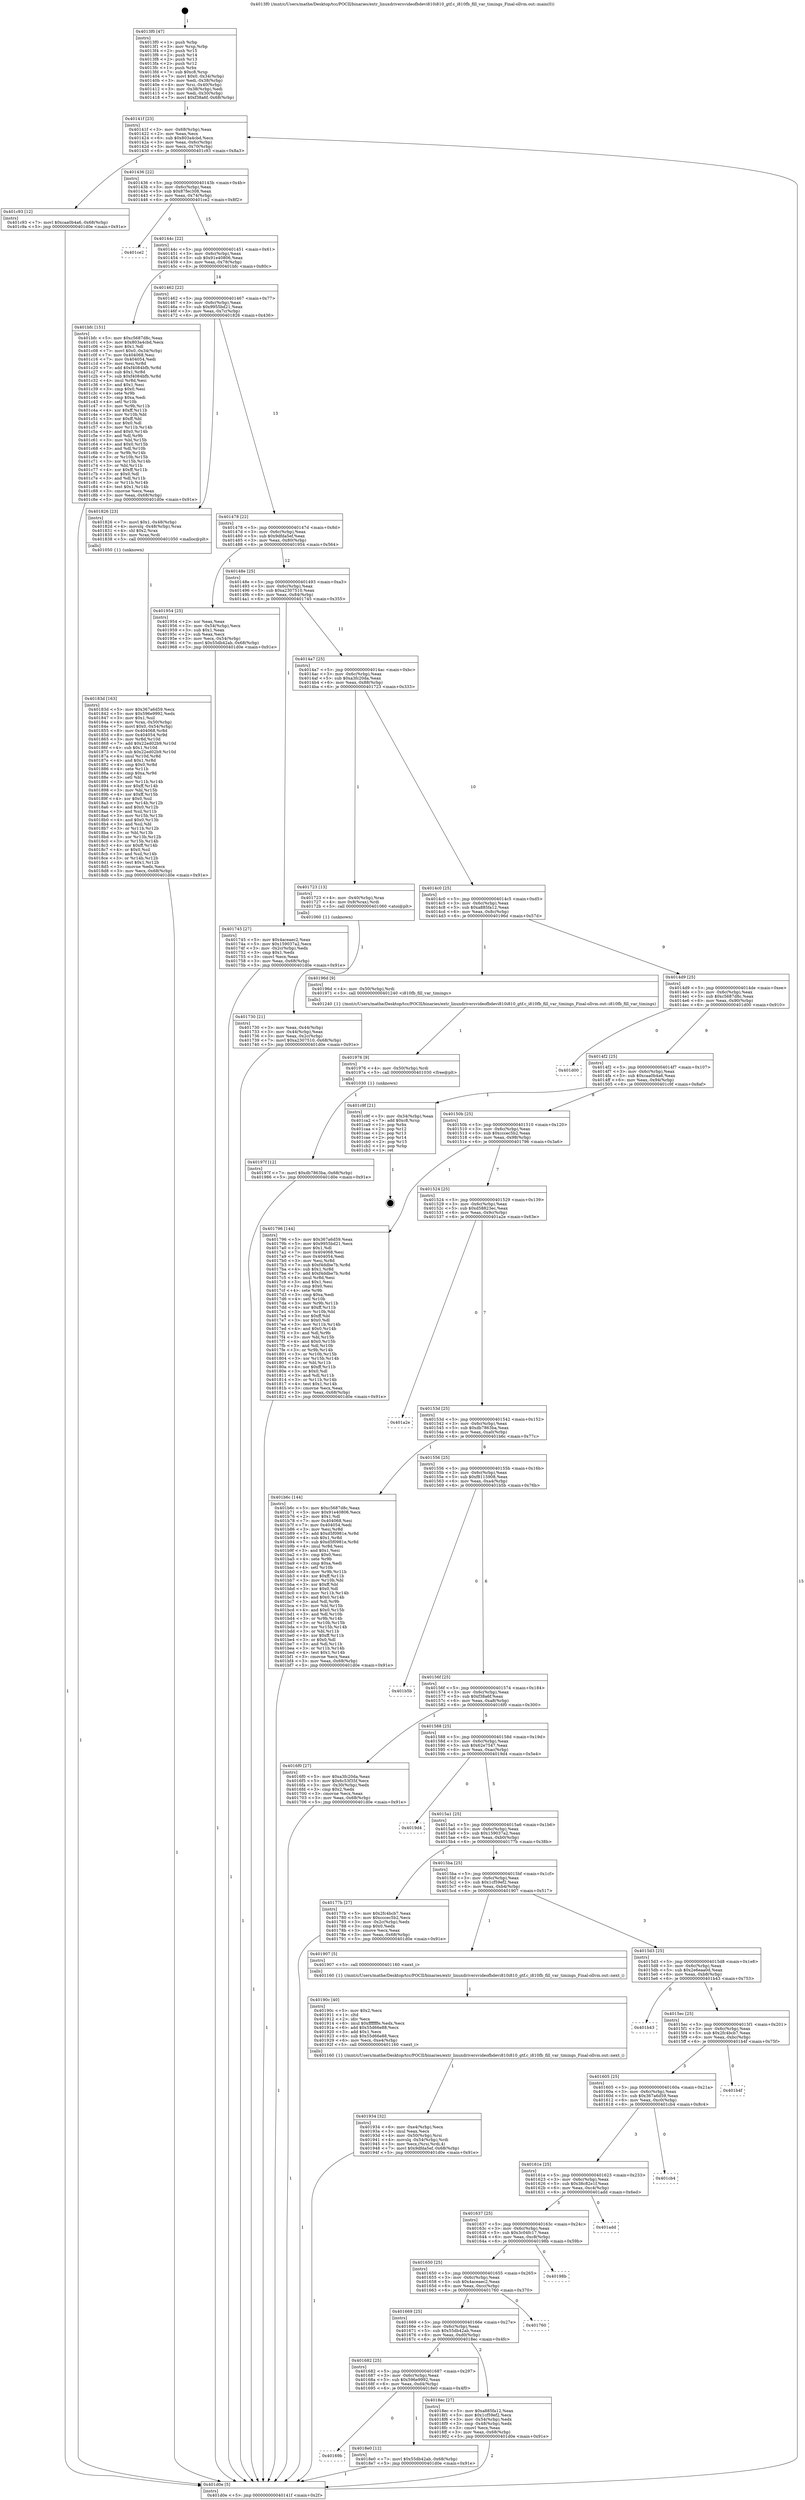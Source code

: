 digraph "0x4013f0" {
  label = "0x4013f0 (/mnt/c/Users/mathe/Desktop/tcc/POCII/binaries/extr_linuxdriversvideofbdevi810i810_gtf.c_i810fb_fill_var_timings_Final-ollvm.out::main(0))"
  labelloc = "t"
  node[shape=record]

  Entry [label="",width=0.3,height=0.3,shape=circle,fillcolor=black,style=filled]
  "0x40141f" [label="{
     0x40141f [23]\l
     | [instrs]\l
     &nbsp;&nbsp;0x40141f \<+3\>: mov -0x68(%rbp),%eax\l
     &nbsp;&nbsp;0x401422 \<+2\>: mov %eax,%ecx\l
     &nbsp;&nbsp;0x401424 \<+6\>: sub $0x803a4cbd,%ecx\l
     &nbsp;&nbsp;0x40142a \<+3\>: mov %eax,-0x6c(%rbp)\l
     &nbsp;&nbsp;0x40142d \<+3\>: mov %ecx,-0x70(%rbp)\l
     &nbsp;&nbsp;0x401430 \<+6\>: je 0000000000401c93 \<main+0x8a3\>\l
  }"]
  "0x401c93" [label="{
     0x401c93 [12]\l
     | [instrs]\l
     &nbsp;&nbsp;0x401c93 \<+7\>: movl $0xcaa0b4a6,-0x68(%rbp)\l
     &nbsp;&nbsp;0x401c9a \<+5\>: jmp 0000000000401d0e \<main+0x91e\>\l
  }"]
  "0x401436" [label="{
     0x401436 [22]\l
     | [instrs]\l
     &nbsp;&nbsp;0x401436 \<+5\>: jmp 000000000040143b \<main+0x4b\>\l
     &nbsp;&nbsp;0x40143b \<+3\>: mov -0x6c(%rbp),%eax\l
     &nbsp;&nbsp;0x40143e \<+5\>: sub $0x87fec308,%eax\l
     &nbsp;&nbsp;0x401443 \<+3\>: mov %eax,-0x74(%rbp)\l
     &nbsp;&nbsp;0x401446 \<+6\>: je 0000000000401ce2 \<main+0x8f2\>\l
  }"]
  Exit [label="",width=0.3,height=0.3,shape=circle,fillcolor=black,style=filled,peripheries=2]
  "0x401ce2" [label="{
     0x401ce2\l
  }", style=dashed]
  "0x40144c" [label="{
     0x40144c [22]\l
     | [instrs]\l
     &nbsp;&nbsp;0x40144c \<+5\>: jmp 0000000000401451 \<main+0x61\>\l
     &nbsp;&nbsp;0x401451 \<+3\>: mov -0x6c(%rbp),%eax\l
     &nbsp;&nbsp;0x401454 \<+5\>: sub $0x91e40806,%eax\l
     &nbsp;&nbsp;0x401459 \<+3\>: mov %eax,-0x78(%rbp)\l
     &nbsp;&nbsp;0x40145c \<+6\>: je 0000000000401bfc \<main+0x80c\>\l
  }"]
  "0x40197f" [label="{
     0x40197f [12]\l
     | [instrs]\l
     &nbsp;&nbsp;0x40197f \<+7\>: movl $0xdb7863ba,-0x68(%rbp)\l
     &nbsp;&nbsp;0x401986 \<+5\>: jmp 0000000000401d0e \<main+0x91e\>\l
  }"]
  "0x401bfc" [label="{
     0x401bfc [151]\l
     | [instrs]\l
     &nbsp;&nbsp;0x401bfc \<+5\>: mov $0xc5687d8c,%eax\l
     &nbsp;&nbsp;0x401c01 \<+5\>: mov $0x803a4cbd,%ecx\l
     &nbsp;&nbsp;0x401c06 \<+2\>: mov $0x1,%dl\l
     &nbsp;&nbsp;0x401c08 \<+7\>: movl $0x0,-0x34(%rbp)\l
     &nbsp;&nbsp;0x401c0f \<+7\>: mov 0x404068,%esi\l
     &nbsp;&nbsp;0x401c16 \<+7\>: mov 0x404054,%edi\l
     &nbsp;&nbsp;0x401c1d \<+3\>: mov %esi,%r8d\l
     &nbsp;&nbsp;0x401c20 \<+7\>: add $0xf4084bfb,%r8d\l
     &nbsp;&nbsp;0x401c27 \<+4\>: sub $0x1,%r8d\l
     &nbsp;&nbsp;0x401c2b \<+7\>: sub $0xf4084bfb,%r8d\l
     &nbsp;&nbsp;0x401c32 \<+4\>: imul %r8d,%esi\l
     &nbsp;&nbsp;0x401c36 \<+3\>: and $0x1,%esi\l
     &nbsp;&nbsp;0x401c39 \<+3\>: cmp $0x0,%esi\l
     &nbsp;&nbsp;0x401c3c \<+4\>: sete %r9b\l
     &nbsp;&nbsp;0x401c40 \<+3\>: cmp $0xa,%edi\l
     &nbsp;&nbsp;0x401c43 \<+4\>: setl %r10b\l
     &nbsp;&nbsp;0x401c47 \<+3\>: mov %r9b,%r11b\l
     &nbsp;&nbsp;0x401c4a \<+4\>: xor $0xff,%r11b\l
     &nbsp;&nbsp;0x401c4e \<+3\>: mov %r10b,%bl\l
     &nbsp;&nbsp;0x401c51 \<+3\>: xor $0xff,%bl\l
     &nbsp;&nbsp;0x401c54 \<+3\>: xor $0x0,%dl\l
     &nbsp;&nbsp;0x401c57 \<+3\>: mov %r11b,%r14b\l
     &nbsp;&nbsp;0x401c5a \<+4\>: and $0x0,%r14b\l
     &nbsp;&nbsp;0x401c5e \<+3\>: and %dl,%r9b\l
     &nbsp;&nbsp;0x401c61 \<+3\>: mov %bl,%r15b\l
     &nbsp;&nbsp;0x401c64 \<+4\>: and $0x0,%r15b\l
     &nbsp;&nbsp;0x401c68 \<+3\>: and %dl,%r10b\l
     &nbsp;&nbsp;0x401c6b \<+3\>: or %r9b,%r14b\l
     &nbsp;&nbsp;0x401c6e \<+3\>: or %r10b,%r15b\l
     &nbsp;&nbsp;0x401c71 \<+3\>: xor %r15b,%r14b\l
     &nbsp;&nbsp;0x401c74 \<+3\>: or %bl,%r11b\l
     &nbsp;&nbsp;0x401c77 \<+4\>: xor $0xff,%r11b\l
     &nbsp;&nbsp;0x401c7b \<+3\>: or $0x0,%dl\l
     &nbsp;&nbsp;0x401c7e \<+3\>: and %dl,%r11b\l
     &nbsp;&nbsp;0x401c81 \<+3\>: or %r11b,%r14b\l
     &nbsp;&nbsp;0x401c84 \<+4\>: test $0x1,%r14b\l
     &nbsp;&nbsp;0x401c88 \<+3\>: cmovne %ecx,%eax\l
     &nbsp;&nbsp;0x401c8b \<+3\>: mov %eax,-0x68(%rbp)\l
     &nbsp;&nbsp;0x401c8e \<+5\>: jmp 0000000000401d0e \<main+0x91e\>\l
  }"]
  "0x401462" [label="{
     0x401462 [22]\l
     | [instrs]\l
     &nbsp;&nbsp;0x401462 \<+5\>: jmp 0000000000401467 \<main+0x77\>\l
     &nbsp;&nbsp;0x401467 \<+3\>: mov -0x6c(%rbp),%eax\l
     &nbsp;&nbsp;0x40146a \<+5\>: sub $0x9955bd21,%eax\l
     &nbsp;&nbsp;0x40146f \<+3\>: mov %eax,-0x7c(%rbp)\l
     &nbsp;&nbsp;0x401472 \<+6\>: je 0000000000401826 \<main+0x436\>\l
  }"]
  "0x401976" [label="{
     0x401976 [9]\l
     | [instrs]\l
     &nbsp;&nbsp;0x401976 \<+4\>: mov -0x50(%rbp),%rdi\l
     &nbsp;&nbsp;0x40197a \<+5\>: call 0000000000401030 \<free@plt\>\l
     | [calls]\l
     &nbsp;&nbsp;0x401030 \{1\} (unknown)\l
  }"]
  "0x401826" [label="{
     0x401826 [23]\l
     | [instrs]\l
     &nbsp;&nbsp;0x401826 \<+7\>: movl $0x1,-0x48(%rbp)\l
     &nbsp;&nbsp;0x40182d \<+4\>: movslq -0x48(%rbp),%rax\l
     &nbsp;&nbsp;0x401831 \<+4\>: shl $0x2,%rax\l
     &nbsp;&nbsp;0x401835 \<+3\>: mov %rax,%rdi\l
     &nbsp;&nbsp;0x401838 \<+5\>: call 0000000000401050 \<malloc@plt\>\l
     | [calls]\l
     &nbsp;&nbsp;0x401050 \{1\} (unknown)\l
  }"]
  "0x401478" [label="{
     0x401478 [22]\l
     | [instrs]\l
     &nbsp;&nbsp;0x401478 \<+5\>: jmp 000000000040147d \<main+0x8d\>\l
     &nbsp;&nbsp;0x40147d \<+3\>: mov -0x6c(%rbp),%eax\l
     &nbsp;&nbsp;0x401480 \<+5\>: sub $0x9dfda5ef,%eax\l
     &nbsp;&nbsp;0x401485 \<+3\>: mov %eax,-0x80(%rbp)\l
     &nbsp;&nbsp;0x401488 \<+6\>: je 0000000000401954 \<main+0x564\>\l
  }"]
  "0x401934" [label="{
     0x401934 [32]\l
     | [instrs]\l
     &nbsp;&nbsp;0x401934 \<+6\>: mov -0xe4(%rbp),%ecx\l
     &nbsp;&nbsp;0x40193a \<+3\>: imul %eax,%ecx\l
     &nbsp;&nbsp;0x40193d \<+4\>: mov -0x50(%rbp),%rsi\l
     &nbsp;&nbsp;0x401941 \<+4\>: movslq -0x54(%rbp),%rdi\l
     &nbsp;&nbsp;0x401945 \<+3\>: mov %ecx,(%rsi,%rdi,4)\l
     &nbsp;&nbsp;0x401948 \<+7\>: movl $0x9dfda5ef,-0x68(%rbp)\l
     &nbsp;&nbsp;0x40194f \<+5\>: jmp 0000000000401d0e \<main+0x91e\>\l
  }"]
  "0x401954" [label="{
     0x401954 [25]\l
     | [instrs]\l
     &nbsp;&nbsp;0x401954 \<+2\>: xor %eax,%eax\l
     &nbsp;&nbsp;0x401956 \<+3\>: mov -0x54(%rbp),%ecx\l
     &nbsp;&nbsp;0x401959 \<+3\>: sub $0x1,%eax\l
     &nbsp;&nbsp;0x40195c \<+2\>: sub %eax,%ecx\l
     &nbsp;&nbsp;0x40195e \<+3\>: mov %ecx,-0x54(%rbp)\l
     &nbsp;&nbsp;0x401961 \<+7\>: movl $0x55db42ab,-0x68(%rbp)\l
     &nbsp;&nbsp;0x401968 \<+5\>: jmp 0000000000401d0e \<main+0x91e\>\l
  }"]
  "0x40148e" [label="{
     0x40148e [25]\l
     | [instrs]\l
     &nbsp;&nbsp;0x40148e \<+5\>: jmp 0000000000401493 \<main+0xa3\>\l
     &nbsp;&nbsp;0x401493 \<+3\>: mov -0x6c(%rbp),%eax\l
     &nbsp;&nbsp;0x401496 \<+5\>: sub $0xa2307510,%eax\l
     &nbsp;&nbsp;0x40149b \<+6\>: mov %eax,-0x84(%rbp)\l
     &nbsp;&nbsp;0x4014a1 \<+6\>: je 0000000000401745 \<main+0x355\>\l
  }"]
  "0x40190c" [label="{
     0x40190c [40]\l
     | [instrs]\l
     &nbsp;&nbsp;0x40190c \<+5\>: mov $0x2,%ecx\l
     &nbsp;&nbsp;0x401911 \<+1\>: cltd\l
     &nbsp;&nbsp;0x401912 \<+2\>: idiv %ecx\l
     &nbsp;&nbsp;0x401914 \<+6\>: imul $0xfffffffe,%edx,%ecx\l
     &nbsp;&nbsp;0x40191a \<+6\>: add $0x55d66e88,%ecx\l
     &nbsp;&nbsp;0x401920 \<+3\>: add $0x1,%ecx\l
     &nbsp;&nbsp;0x401923 \<+6\>: sub $0x55d66e88,%ecx\l
     &nbsp;&nbsp;0x401929 \<+6\>: mov %ecx,-0xe4(%rbp)\l
     &nbsp;&nbsp;0x40192f \<+5\>: call 0000000000401160 \<next_i\>\l
     | [calls]\l
     &nbsp;&nbsp;0x401160 \{1\} (/mnt/c/Users/mathe/Desktop/tcc/POCII/binaries/extr_linuxdriversvideofbdevi810i810_gtf.c_i810fb_fill_var_timings_Final-ollvm.out::next_i)\l
  }"]
  "0x401745" [label="{
     0x401745 [27]\l
     | [instrs]\l
     &nbsp;&nbsp;0x401745 \<+5\>: mov $0x4aceaec2,%eax\l
     &nbsp;&nbsp;0x40174a \<+5\>: mov $0x159037a2,%ecx\l
     &nbsp;&nbsp;0x40174f \<+3\>: mov -0x2c(%rbp),%edx\l
     &nbsp;&nbsp;0x401752 \<+3\>: cmp $0x1,%edx\l
     &nbsp;&nbsp;0x401755 \<+3\>: cmovl %ecx,%eax\l
     &nbsp;&nbsp;0x401758 \<+3\>: mov %eax,-0x68(%rbp)\l
     &nbsp;&nbsp;0x40175b \<+5\>: jmp 0000000000401d0e \<main+0x91e\>\l
  }"]
  "0x4014a7" [label="{
     0x4014a7 [25]\l
     | [instrs]\l
     &nbsp;&nbsp;0x4014a7 \<+5\>: jmp 00000000004014ac \<main+0xbc\>\l
     &nbsp;&nbsp;0x4014ac \<+3\>: mov -0x6c(%rbp),%eax\l
     &nbsp;&nbsp;0x4014af \<+5\>: sub $0xa3fc20da,%eax\l
     &nbsp;&nbsp;0x4014b4 \<+6\>: mov %eax,-0x88(%rbp)\l
     &nbsp;&nbsp;0x4014ba \<+6\>: je 0000000000401723 \<main+0x333\>\l
  }"]
  "0x40169b" [label="{
     0x40169b\l
  }", style=dashed]
  "0x401723" [label="{
     0x401723 [13]\l
     | [instrs]\l
     &nbsp;&nbsp;0x401723 \<+4\>: mov -0x40(%rbp),%rax\l
     &nbsp;&nbsp;0x401727 \<+4\>: mov 0x8(%rax),%rdi\l
     &nbsp;&nbsp;0x40172b \<+5\>: call 0000000000401060 \<atoi@plt\>\l
     | [calls]\l
     &nbsp;&nbsp;0x401060 \{1\} (unknown)\l
  }"]
  "0x4014c0" [label="{
     0x4014c0 [25]\l
     | [instrs]\l
     &nbsp;&nbsp;0x4014c0 \<+5\>: jmp 00000000004014c5 \<main+0xd5\>\l
     &nbsp;&nbsp;0x4014c5 \<+3\>: mov -0x6c(%rbp),%eax\l
     &nbsp;&nbsp;0x4014c8 \<+5\>: sub $0xa885fa12,%eax\l
     &nbsp;&nbsp;0x4014cd \<+6\>: mov %eax,-0x8c(%rbp)\l
     &nbsp;&nbsp;0x4014d3 \<+6\>: je 000000000040196d \<main+0x57d\>\l
  }"]
  "0x4018e0" [label="{
     0x4018e0 [12]\l
     | [instrs]\l
     &nbsp;&nbsp;0x4018e0 \<+7\>: movl $0x55db42ab,-0x68(%rbp)\l
     &nbsp;&nbsp;0x4018e7 \<+5\>: jmp 0000000000401d0e \<main+0x91e\>\l
  }"]
  "0x40196d" [label="{
     0x40196d [9]\l
     | [instrs]\l
     &nbsp;&nbsp;0x40196d \<+4\>: mov -0x50(%rbp),%rdi\l
     &nbsp;&nbsp;0x401971 \<+5\>: call 0000000000401240 \<i810fb_fill_var_timings\>\l
     | [calls]\l
     &nbsp;&nbsp;0x401240 \{1\} (/mnt/c/Users/mathe/Desktop/tcc/POCII/binaries/extr_linuxdriversvideofbdevi810i810_gtf.c_i810fb_fill_var_timings_Final-ollvm.out::i810fb_fill_var_timings)\l
  }"]
  "0x4014d9" [label="{
     0x4014d9 [25]\l
     | [instrs]\l
     &nbsp;&nbsp;0x4014d9 \<+5\>: jmp 00000000004014de \<main+0xee\>\l
     &nbsp;&nbsp;0x4014de \<+3\>: mov -0x6c(%rbp),%eax\l
     &nbsp;&nbsp;0x4014e1 \<+5\>: sub $0xc5687d8c,%eax\l
     &nbsp;&nbsp;0x4014e6 \<+6\>: mov %eax,-0x90(%rbp)\l
     &nbsp;&nbsp;0x4014ec \<+6\>: je 0000000000401d00 \<main+0x910\>\l
  }"]
  "0x401682" [label="{
     0x401682 [25]\l
     | [instrs]\l
     &nbsp;&nbsp;0x401682 \<+5\>: jmp 0000000000401687 \<main+0x297\>\l
     &nbsp;&nbsp;0x401687 \<+3\>: mov -0x6c(%rbp),%eax\l
     &nbsp;&nbsp;0x40168a \<+5\>: sub $0x596e9992,%eax\l
     &nbsp;&nbsp;0x40168f \<+6\>: mov %eax,-0xd4(%rbp)\l
     &nbsp;&nbsp;0x401695 \<+6\>: je 00000000004018e0 \<main+0x4f0\>\l
  }"]
  "0x401d00" [label="{
     0x401d00\l
  }", style=dashed]
  "0x4014f2" [label="{
     0x4014f2 [25]\l
     | [instrs]\l
     &nbsp;&nbsp;0x4014f2 \<+5\>: jmp 00000000004014f7 \<main+0x107\>\l
     &nbsp;&nbsp;0x4014f7 \<+3\>: mov -0x6c(%rbp),%eax\l
     &nbsp;&nbsp;0x4014fa \<+5\>: sub $0xcaa0b4a6,%eax\l
     &nbsp;&nbsp;0x4014ff \<+6\>: mov %eax,-0x94(%rbp)\l
     &nbsp;&nbsp;0x401505 \<+6\>: je 0000000000401c9f \<main+0x8af\>\l
  }"]
  "0x4018ec" [label="{
     0x4018ec [27]\l
     | [instrs]\l
     &nbsp;&nbsp;0x4018ec \<+5\>: mov $0xa885fa12,%eax\l
     &nbsp;&nbsp;0x4018f1 \<+5\>: mov $0x1cf59ef2,%ecx\l
     &nbsp;&nbsp;0x4018f6 \<+3\>: mov -0x54(%rbp),%edx\l
     &nbsp;&nbsp;0x4018f9 \<+3\>: cmp -0x48(%rbp),%edx\l
     &nbsp;&nbsp;0x4018fc \<+3\>: cmovl %ecx,%eax\l
     &nbsp;&nbsp;0x4018ff \<+3\>: mov %eax,-0x68(%rbp)\l
     &nbsp;&nbsp;0x401902 \<+5\>: jmp 0000000000401d0e \<main+0x91e\>\l
  }"]
  "0x401c9f" [label="{
     0x401c9f [21]\l
     | [instrs]\l
     &nbsp;&nbsp;0x401c9f \<+3\>: mov -0x34(%rbp),%eax\l
     &nbsp;&nbsp;0x401ca2 \<+7\>: add $0xc8,%rsp\l
     &nbsp;&nbsp;0x401ca9 \<+1\>: pop %rbx\l
     &nbsp;&nbsp;0x401caa \<+2\>: pop %r12\l
     &nbsp;&nbsp;0x401cac \<+2\>: pop %r13\l
     &nbsp;&nbsp;0x401cae \<+2\>: pop %r14\l
     &nbsp;&nbsp;0x401cb0 \<+2\>: pop %r15\l
     &nbsp;&nbsp;0x401cb2 \<+1\>: pop %rbp\l
     &nbsp;&nbsp;0x401cb3 \<+1\>: ret\l
  }"]
  "0x40150b" [label="{
     0x40150b [25]\l
     | [instrs]\l
     &nbsp;&nbsp;0x40150b \<+5\>: jmp 0000000000401510 \<main+0x120\>\l
     &nbsp;&nbsp;0x401510 \<+3\>: mov -0x6c(%rbp),%eax\l
     &nbsp;&nbsp;0x401513 \<+5\>: sub $0xcccec5b2,%eax\l
     &nbsp;&nbsp;0x401518 \<+6\>: mov %eax,-0x98(%rbp)\l
     &nbsp;&nbsp;0x40151e \<+6\>: je 0000000000401796 \<main+0x3a6\>\l
  }"]
  "0x401669" [label="{
     0x401669 [25]\l
     | [instrs]\l
     &nbsp;&nbsp;0x401669 \<+5\>: jmp 000000000040166e \<main+0x27e\>\l
     &nbsp;&nbsp;0x40166e \<+3\>: mov -0x6c(%rbp),%eax\l
     &nbsp;&nbsp;0x401671 \<+5\>: sub $0x55db42ab,%eax\l
     &nbsp;&nbsp;0x401676 \<+6\>: mov %eax,-0xd0(%rbp)\l
     &nbsp;&nbsp;0x40167c \<+6\>: je 00000000004018ec \<main+0x4fc\>\l
  }"]
  "0x401796" [label="{
     0x401796 [144]\l
     | [instrs]\l
     &nbsp;&nbsp;0x401796 \<+5\>: mov $0x367a6d59,%eax\l
     &nbsp;&nbsp;0x40179b \<+5\>: mov $0x9955bd21,%ecx\l
     &nbsp;&nbsp;0x4017a0 \<+2\>: mov $0x1,%dl\l
     &nbsp;&nbsp;0x4017a2 \<+7\>: mov 0x404068,%esi\l
     &nbsp;&nbsp;0x4017a9 \<+7\>: mov 0x404054,%edi\l
     &nbsp;&nbsp;0x4017b0 \<+3\>: mov %esi,%r8d\l
     &nbsp;&nbsp;0x4017b3 \<+7\>: sub $0xf4ddbe7b,%r8d\l
     &nbsp;&nbsp;0x4017ba \<+4\>: sub $0x1,%r8d\l
     &nbsp;&nbsp;0x4017be \<+7\>: add $0xf4ddbe7b,%r8d\l
     &nbsp;&nbsp;0x4017c5 \<+4\>: imul %r8d,%esi\l
     &nbsp;&nbsp;0x4017c9 \<+3\>: and $0x1,%esi\l
     &nbsp;&nbsp;0x4017cc \<+3\>: cmp $0x0,%esi\l
     &nbsp;&nbsp;0x4017cf \<+4\>: sete %r9b\l
     &nbsp;&nbsp;0x4017d3 \<+3\>: cmp $0xa,%edi\l
     &nbsp;&nbsp;0x4017d6 \<+4\>: setl %r10b\l
     &nbsp;&nbsp;0x4017da \<+3\>: mov %r9b,%r11b\l
     &nbsp;&nbsp;0x4017dd \<+4\>: xor $0xff,%r11b\l
     &nbsp;&nbsp;0x4017e1 \<+3\>: mov %r10b,%bl\l
     &nbsp;&nbsp;0x4017e4 \<+3\>: xor $0xff,%bl\l
     &nbsp;&nbsp;0x4017e7 \<+3\>: xor $0x0,%dl\l
     &nbsp;&nbsp;0x4017ea \<+3\>: mov %r11b,%r14b\l
     &nbsp;&nbsp;0x4017ed \<+4\>: and $0x0,%r14b\l
     &nbsp;&nbsp;0x4017f1 \<+3\>: and %dl,%r9b\l
     &nbsp;&nbsp;0x4017f4 \<+3\>: mov %bl,%r15b\l
     &nbsp;&nbsp;0x4017f7 \<+4\>: and $0x0,%r15b\l
     &nbsp;&nbsp;0x4017fb \<+3\>: and %dl,%r10b\l
     &nbsp;&nbsp;0x4017fe \<+3\>: or %r9b,%r14b\l
     &nbsp;&nbsp;0x401801 \<+3\>: or %r10b,%r15b\l
     &nbsp;&nbsp;0x401804 \<+3\>: xor %r15b,%r14b\l
     &nbsp;&nbsp;0x401807 \<+3\>: or %bl,%r11b\l
     &nbsp;&nbsp;0x40180a \<+4\>: xor $0xff,%r11b\l
     &nbsp;&nbsp;0x40180e \<+3\>: or $0x0,%dl\l
     &nbsp;&nbsp;0x401811 \<+3\>: and %dl,%r11b\l
     &nbsp;&nbsp;0x401814 \<+3\>: or %r11b,%r14b\l
     &nbsp;&nbsp;0x401817 \<+4\>: test $0x1,%r14b\l
     &nbsp;&nbsp;0x40181b \<+3\>: cmovne %ecx,%eax\l
     &nbsp;&nbsp;0x40181e \<+3\>: mov %eax,-0x68(%rbp)\l
     &nbsp;&nbsp;0x401821 \<+5\>: jmp 0000000000401d0e \<main+0x91e\>\l
  }"]
  "0x401524" [label="{
     0x401524 [25]\l
     | [instrs]\l
     &nbsp;&nbsp;0x401524 \<+5\>: jmp 0000000000401529 \<main+0x139\>\l
     &nbsp;&nbsp;0x401529 \<+3\>: mov -0x6c(%rbp),%eax\l
     &nbsp;&nbsp;0x40152c \<+5\>: sub $0xd58823ec,%eax\l
     &nbsp;&nbsp;0x401531 \<+6\>: mov %eax,-0x9c(%rbp)\l
     &nbsp;&nbsp;0x401537 \<+6\>: je 0000000000401a2e \<main+0x63e\>\l
  }"]
  "0x401760" [label="{
     0x401760\l
  }", style=dashed]
  "0x401a2e" [label="{
     0x401a2e\l
  }", style=dashed]
  "0x40153d" [label="{
     0x40153d [25]\l
     | [instrs]\l
     &nbsp;&nbsp;0x40153d \<+5\>: jmp 0000000000401542 \<main+0x152\>\l
     &nbsp;&nbsp;0x401542 \<+3\>: mov -0x6c(%rbp),%eax\l
     &nbsp;&nbsp;0x401545 \<+5\>: sub $0xdb7863ba,%eax\l
     &nbsp;&nbsp;0x40154a \<+6\>: mov %eax,-0xa0(%rbp)\l
     &nbsp;&nbsp;0x401550 \<+6\>: je 0000000000401b6c \<main+0x77c\>\l
  }"]
  "0x401650" [label="{
     0x401650 [25]\l
     | [instrs]\l
     &nbsp;&nbsp;0x401650 \<+5\>: jmp 0000000000401655 \<main+0x265\>\l
     &nbsp;&nbsp;0x401655 \<+3\>: mov -0x6c(%rbp),%eax\l
     &nbsp;&nbsp;0x401658 \<+5\>: sub $0x4aceaec2,%eax\l
     &nbsp;&nbsp;0x40165d \<+6\>: mov %eax,-0xcc(%rbp)\l
     &nbsp;&nbsp;0x401663 \<+6\>: je 0000000000401760 \<main+0x370\>\l
  }"]
  "0x401b6c" [label="{
     0x401b6c [144]\l
     | [instrs]\l
     &nbsp;&nbsp;0x401b6c \<+5\>: mov $0xc5687d8c,%eax\l
     &nbsp;&nbsp;0x401b71 \<+5\>: mov $0x91e40806,%ecx\l
     &nbsp;&nbsp;0x401b76 \<+2\>: mov $0x1,%dl\l
     &nbsp;&nbsp;0x401b78 \<+7\>: mov 0x404068,%esi\l
     &nbsp;&nbsp;0x401b7f \<+7\>: mov 0x404054,%edi\l
     &nbsp;&nbsp;0x401b86 \<+3\>: mov %esi,%r8d\l
     &nbsp;&nbsp;0x401b89 \<+7\>: add $0xd5f0981e,%r8d\l
     &nbsp;&nbsp;0x401b90 \<+4\>: sub $0x1,%r8d\l
     &nbsp;&nbsp;0x401b94 \<+7\>: sub $0xd5f0981e,%r8d\l
     &nbsp;&nbsp;0x401b9b \<+4\>: imul %r8d,%esi\l
     &nbsp;&nbsp;0x401b9f \<+3\>: and $0x1,%esi\l
     &nbsp;&nbsp;0x401ba2 \<+3\>: cmp $0x0,%esi\l
     &nbsp;&nbsp;0x401ba5 \<+4\>: sete %r9b\l
     &nbsp;&nbsp;0x401ba9 \<+3\>: cmp $0xa,%edi\l
     &nbsp;&nbsp;0x401bac \<+4\>: setl %r10b\l
     &nbsp;&nbsp;0x401bb0 \<+3\>: mov %r9b,%r11b\l
     &nbsp;&nbsp;0x401bb3 \<+4\>: xor $0xff,%r11b\l
     &nbsp;&nbsp;0x401bb7 \<+3\>: mov %r10b,%bl\l
     &nbsp;&nbsp;0x401bba \<+3\>: xor $0xff,%bl\l
     &nbsp;&nbsp;0x401bbd \<+3\>: xor $0x0,%dl\l
     &nbsp;&nbsp;0x401bc0 \<+3\>: mov %r11b,%r14b\l
     &nbsp;&nbsp;0x401bc3 \<+4\>: and $0x0,%r14b\l
     &nbsp;&nbsp;0x401bc7 \<+3\>: and %dl,%r9b\l
     &nbsp;&nbsp;0x401bca \<+3\>: mov %bl,%r15b\l
     &nbsp;&nbsp;0x401bcd \<+4\>: and $0x0,%r15b\l
     &nbsp;&nbsp;0x401bd1 \<+3\>: and %dl,%r10b\l
     &nbsp;&nbsp;0x401bd4 \<+3\>: or %r9b,%r14b\l
     &nbsp;&nbsp;0x401bd7 \<+3\>: or %r10b,%r15b\l
     &nbsp;&nbsp;0x401bda \<+3\>: xor %r15b,%r14b\l
     &nbsp;&nbsp;0x401bdd \<+3\>: or %bl,%r11b\l
     &nbsp;&nbsp;0x401be0 \<+4\>: xor $0xff,%r11b\l
     &nbsp;&nbsp;0x401be4 \<+3\>: or $0x0,%dl\l
     &nbsp;&nbsp;0x401be7 \<+3\>: and %dl,%r11b\l
     &nbsp;&nbsp;0x401bea \<+3\>: or %r11b,%r14b\l
     &nbsp;&nbsp;0x401bed \<+4\>: test $0x1,%r14b\l
     &nbsp;&nbsp;0x401bf1 \<+3\>: cmovne %ecx,%eax\l
     &nbsp;&nbsp;0x401bf4 \<+3\>: mov %eax,-0x68(%rbp)\l
     &nbsp;&nbsp;0x401bf7 \<+5\>: jmp 0000000000401d0e \<main+0x91e\>\l
  }"]
  "0x401556" [label="{
     0x401556 [25]\l
     | [instrs]\l
     &nbsp;&nbsp;0x401556 \<+5\>: jmp 000000000040155b \<main+0x16b\>\l
     &nbsp;&nbsp;0x40155b \<+3\>: mov -0x6c(%rbp),%eax\l
     &nbsp;&nbsp;0x40155e \<+5\>: sub $0xf8115908,%eax\l
     &nbsp;&nbsp;0x401563 \<+6\>: mov %eax,-0xa4(%rbp)\l
     &nbsp;&nbsp;0x401569 \<+6\>: je 0000000000401b5b \<main+0x76b\>\l
  }"]
  "0x40198b" [label="{
     0x40198b\l
  }", style=dashed]
  "0x401b5b" [label="{
     0x401b5b\l
  }", style=dashed]
  "0x40156f" [label="{
     0x40156f [25]\l
     | [instrs]\l
     &nbsp;&nbsp;0x40156f \<+5\>: jmp 0000000000401574 \<main+0x184\>\l
     &nbsp;&nbsp;0x401574 \<+3\>: mov -0x6c(%rbp),%eax\l
     &nbsp;&nbsp;0x401577 \<+5\>: sub $0xf38a6f,%eax\l
     &nbsp;&nbsp;0x40157c \<+6\>: mov %eax,-0xa8(%rbp)\l
     &nbsp;&nbsp;0x401582 \<+6\>: je 00000000004016f0 \<main+0x300\>\l
  }"]
  "0x401637" [label="{
     0x401637 [25]\l
     | [instrs]\l
     &nbsp;&nbsp;0x401637 \<+5\>: jmp 000000000040163c \<main+0x24c\>\l
     &nbsp;&nbsp;0x40163c \<+3\>: mov -0x6c(%rbp),%eax\l
     &nbsp;&nbsp;0x40163f \<+5\>: sub $0x3c04fc17,%eax\l
     &nbsp;&nbsp;0x401644 \<+6\>: mov %eax,-0xc8(%rbp)\l
     &nbsp;&nbsp;0x40164a \<+6\>: je 000000000040198b \<main+0x59b\>\l
  }"]
  "0x4016f0" [label="{
     0x4016f0 [27]\l
     | [instrs]\l
     &nbsp;&nbsp;0x4016f0 \<+5\>: mov $0xa3fc20da,%eax\l
     &nbsp;&nbsp;0x4016f5 \<+5\>: mov $0x6c53f35f,%ecx\l
     &nbsp;&nbsp;0x4016fa \<+3\>: mov -0x30(%rbp),%edx\l
     &nbsp;&nbsp;0x4016fd \<+3\>: cmp $0x2,%edx\l
     &nbsp;&nbsp;0x401700 \<+3\>: cmovne %ecx,%eax\l
     &nbsp;&nbsp;0x401703 \<+3\>: mov %eax,-0x68(%rbp)\l
     &nbsp;&nbsp;0x401706 \<+5\>: jmp 0000000000401d0e \<main+0x91e\>\l
  }"]
  "0x401588" [label="{
     0x401588 [25]\l
     | [instrs]\l
     &nbsp;&nbsp;0x401588 \<+5\>: jmp 000000000040158d \<main+0x19d\>\l
     &nbsp;&nbsp;0x40158d \<+3\>: mov -0x6c(%rbp),%eax\l
     &nbsp;&nbsp;0x401590 \<+5\>: sub $0x62e7547,%eax\l
     &nbsp;&nbsp;0x401595 \<+6\>: mov %eax,-0xac(%rbp)\l
     &nbsp;&nbsp;0x40159b \<+6\>: je 00000000004019d4 \<main+0x5e4\>\l
  }"]
  "0x401d0e" [label="{
     0x401d0e [5]\l
     | [instrs]\l
     &nbsp;&nbsp;0x401d0e \<+5\>: jmp 000000000040141f \<main+0x2f\>\l
  }"]
  "0x4013f0" [label="{
     0x4013f0 [47]\l
     | [instrs]\l
     &nbsp;&nbsp;0x4013f0 \<+1\>: push %rbp\l
     &nbsp;&nbsp;0x4013f1 \<+3\>: mov %rsp,%rbp\l
     &nbsp;&nbsp;0x4013f4 \<+2\>: push %r15\l
     &nbsp;&nbsp;0x4013f6 \<+2\>: push %r14\l
     &nbsp;&nbsp;0x4013f8 \<+2\>: push %r13\l
     &nbsp;&nbsp;0x4013fa \<+2\>: push %r12\l
     &nbsp;&nbsp;0x4013fc \<+1\>: push %rbx\l
     &nbsp;&nbsp;0x4013fd \<+7\>: sub $0xc8,%rsp\l
     &nbsp;&nbsp;0x401404 \<+7\>: movl $0x0,-0x34(%rbp)\l
     &nbsp;&nbsp;0x40140b \<+3\>: mov %edi,-0x38(%rbp)\l
     &nbsp;&nbsp;0x40140e \<+4\>: mov %rsi,-0x40(%rbp)\l
     &nbsp;&nbsp;0x401412 \<+3\>: mov -0x38(%rbp),%edi\l
     &nbsp;&nbsp;0x401415 \<+3\>: mov %edi,-0x30(%rbp)\l
     &nbsp;&nbsp;0x401418 \<+7\>: movl $0xf38a6f,-0x68(%rbp)\l
  }"]
  "0x401730" [label="{
     0x401730 [21]\l
     | [instrs]\l
     &nbsp;&nbsp;0x401730 \<+3\>: mov %eax,-0x44(%rbp)\l
     &nbsp;&nbsp;0x401733 \<+3\>: mov -0x44(%rbp),%eax\l
     &nbsp;&nbsp;0x401736 \<+3\>: mov %eax,-0x2c(%rbp)\l
     &nbsp;&nbsp;0x401739 \<+7\>: movl $0xa2307510,-0x68(%rbp)\l
     &nbsp;&nbsp;0x401740 \<+5\>: jmp 0000000000401d0e \<main+0x91e\>\l
  }"]
  "0x401add" [label="{
     0x401add\l
  }", style=dashed]
  "0x4019d4" [label="{
     0x4019d4\l
  }", style=dashed]
  "0x4015a1" [label="{
     0x4015a1 [25]\l
     | [instrs]\l
     &nbsp;&nbsp;0x4015a1 \<+5\>: jmp 00000000004015a6 \<main+0x1b6\>\l
     &nbsp;&nbsp;0x4015a6 \<+3\>: mov -0x6c(%rbp),%eax\l
     &nbsp;&nbsp;0x4015a9 \<+5\>: sub $0x159037a2,%eax\l
     &nbsp;&nbsp;0x4015ae \<+6\>: mov %eax,-0xb0(%rbp)\l
     &nbsp;&nbsp;0x4015b4 \<+6\>: je 000000000040177b \<main+0x38b\>\l
  }"]
  "0x40161e" [label="{
     0x40161e [25]\l
     | [instrs]\l
     &nbsp;&nbsp;0x40161e \<+5\>: jmp 0000000000401623 \<main+0x233\>\l
     &nbsp;&nbsp;0x401623 \<+3\>: mov -0x6c(%rbp),%eax\l
     &nbsp;&nbsp;0x401626 \<+5\>: sub $0x38c82e1f,%eax\l
     &nbsp;&nbsp;0x40162b \<+6\>: mov %eax,-0xc4(%rbp)\l
     &nbsp;&nbsp;0x401631 \<+6\>: je 0000000000401add \<main+0x6ed\>\l
  }"]
  "0x40177b" [label="{
     0x40177b [27]\l
     | [instrs]\l
     &nbsp;&nbsp;0x40177b \<+5\>: mov $0x2fc4bcb7,%eax\l
     &nbsp;&nbsp;0x401780 \<+5\>: mov $0xcccec5b2,%ecx\l
     &nbsp;&nbsp;0x401785 \<+3\>: mov -0x2c(%rbp),%edx\l
     &nbsp;&nbsp;0x401788 \<+3\>: cmp $0x0,%edx\l
     &nbsp;&nbsp;0x40178b \<+3\>: cmove %ecx,%eax\l
     &nbsp;&nbsp;0x40178e \<+3\>: mov %eax,-0x68(%rbp)\l
     &nbsp;&nbsp;0x401791 \<+5\>: jmp 0000000000401d0e \<main+0x91e\>\l
  }"]
  "0x4015ba" [label="{
     0x4015ba [25]\l
     | [instrs]\l
     &nbsp;&nbsp;0x4015ba \<+5\>: jmp 00000000004015bf \<main+0x1cf\>\l
     &nbsp;&nbsp;0x4015bf \<+3\>: mov -0x6c(%rbp),%eax\l
     &nbsp;&nbsp;0x4015c2 \<+5\>: sub $0x1cf59ef2,%eax\l
     &nbsp;&nbsp;0x4015c7 \<+6\>: mov %eax,-0xb4(%rbp)\l
     &nbsp;&nbsp;0x4015cd \<+6\>: je 0000000000401907 \<main+0x517\>\l
  }"]
  "0x40183d" [label="{
     0x40183d [163]\l
     | [instrs]\l
     &nbsp;&nbsp;0x40183d \<+5\>: mov $0x367a6d59,%ecx\l
     &nbsp;&nbsp;0x401842 \<+5\>: mov $0x596e9992,%edx\l
     &nbsp;&nbsp;0x401847 \<+3\>: mov $0x1,%sil\l
     &nbsp;&nbsp;0x40184a \<+4\>: mov %rax,-0x50(%rbp)\l
     &nbsp;&nbsp;0x40184e \<+7\>: movl $0x0,-0x54(%rbp)\l
     &nbsp;&nbsp;0x401855 \<+8\>: mov 0x404068,%r8d\l
     &nbsp;&nbsp;0x40185d \<+8\>: mov 0x404054,%r9d\l
     &nbsp;&nbsp;0x401865 \<+3\>: mov %r8d,%r10d\l
     &nbsp;&nbsp;0x401868 \<+7\>: add $0x22ed02b9,%r10d\l
     &nbsp;&nbsp;0x40186f \<+4\>: sub $0x1,%r10d\l
     &nbsp;&nbsp;0x401873 \<+7\>: sub $0x22ed02b9,%r10d\l
     &nbsp;&nbsp;0x40187a \<+4\>: imul %r10d,%r8d\l
     &nbsp;&nbsp;0x40187e \<+4\>: and $0x1,%r8d\l
     &nbsp;&nbsp;0x401882 \<+4\>: cmp $0x0,%r8d\l
     &nbsp;&nbsp;0x401886 \<+4\>: sete %r11b\l
     &nbsp;&nbsp;0x40188a \<+4\>: cmp $0xa,%r9d\l
     &nbsp;&nbsp;0x40188e \<+3\>: setl %bl\l
     &nbsp;&nbsp;0x401891 \<+3\>: mov %r11b,%r14b\l
     &nbsp;&nbsp;0x401894 \<+4\>: xor $0xff,%r14b\l
     &nbsp;&nbsp;0x401898 \<+3\>: mov %bl,%r15b\l
     &nbsp;&nbsp;0x40189b \<+4\>: xor $0xff,%r15b\l
     &nbsp;&nbsp;0x40189f \<+4\>: xor $0x0,%sil\l
     &nbsp;&nbsp;0x4018a3 \<+3\>: mov %r14b,%r12b\l
     &nbsp;&nbsp;0x4018a6 \<+4\>: and $0x0,%r12b\l
     &nbsp;&nbsp;0x4018aa \<+3\>: and %sil,%r11b\l
     &nbsp;&nbsp;0x4018ad \<+3\>: mov %r15b,%r13b\l
     &nbsp;&nbsp;0x4018b0 \<+4\>: and $0x0,%r13b\l
     &nbsp;&nbsp;0x4018b4 \<+3\>: and %sil,%bl\l
     &nbsp;&nbsp;0x4018b7 \<+3\>: or %r11b,%r12b\l
     &nbsp;&nbsp;0x4018ba \<+3\>: or %bl,%r13b\l
     &nbsp;&nbsp;0x4018bd \<+3\>: xor %r13b,%r12b\l
     &nbsp;&nbsp;0x4018c0 \<+3\>: or %r15b,%r14b\l
     &nbsp;&nbsp;0x4018c3 \<+4\>: xor $0xff,%r14b\l
     &nbsp;&nbsp;0x4018c7 \<+4\>: or $0x0,%sil\l
     &nbsp;&nbsp;0x4018cb \<+3\>: and %sil,%r14b\l
     &nbsp;&nbsp;0x4018ce \<+3\>: or %r14b,%r12b\l
     &nbsp;&nbsp;0x4018d1 \<+4\>: test $0x1,%r12b\l
     &nbsp;&nbsp;0x4018d5 \<+3\>: cmovne %edx,%ecx\l
     &nbsp;&nbsp;0x4018d8 \<+3\>: mov %ecx,-0x68(%rbp)\l
     &nbsp;&nbsp;0x4018db \<+5\>: jmp 0000000000401d0e \<main+0x91e\>\l
  }"]
  "0x401cb4" [label="{
     0x401cb4\l
  }", style=dashed]
  "0x401907" [label="{
     0x401907 [5]\l
     | [instrs]\l
     &nbsp;&nbsp;0x401907 \<+5\>: call 0000000000401160 \<next_i\>\l
     | [calls]\l
     &nbsp;&nbsp;0x401160 \{1\} (/mnt/c/Users/mathe/Desktop/tcc/POCII/binaries/extr_linuxdriversvideofbdevi810i810_gtf.c_i810fb_fill_var_timings_Final-ollvm.out::next_i)\l
  }"]
  "0x4015d3" [label="{
     0x4015d3 [25]\l
     | [instrs]\l
     &nbsp;&nbsp;0x4015d3 \<+5\>: jmp 00000000004015d8 \<main+0x1e8\>\l
     &nbsp;&nbsp;0x4015d8 \<+3\>: mov -0x6c(%rbp),%eax\l
     &nbsp;&nbsp;0x4015db \<+5\>: sub $0x2e6eaa0d,%eax\l
     &nbsp;&nbsp;0x4015e0 \<+6\>: mov %eax,-0xb8(%rbp)\l
     &nbsp;&nbsp;0x4015e6 \<+6\>: je 0000000000401b43 \<main+0x753\>\l
  }"]
  "0x401605" [label="{
     0x401605 [25]\l
     | [instrs]\l
     &nbsp;&nbsp;0x401605 \<+5\>: jmp 000000000040160a \<main+0x21a\>\l
     &nbsp;&nbsp;0x40160a \<+3\>: mov -0x6c(%rbp),%eax\l
     &nbsp;&nbsp;0x40160d \<+5\>: sub $0x367a6d59,%eax\l
     &nbsp;&nbsp;0x401612 \<+6\>: mov %eax,-0xc0(%rbp)\l
     &nbsp;&nbsp;0x401618 \<+6\>: je 0000000000401cb4 \<main+0x8c4\>\l
  }"]
  "0x401b43" [label="{
     0x401b43\l
  }", style=dashed]
  "0x4015ec" [label="{
     0x4015ec [25]\l
     | [instrs]\l
     &nbsp;&nbsp;0x4015ec \<+5\>: jmp 00000000004015f1 \<main+0x201\>\l
     &nbsp;&nbsp;0x4015f1 \<+3\>: mov -0x6c(%rbp),%eax\l
     &nbsp;&nbsp;0x4015f4 \<+5\>: sub $0x2fc4bcb7,%eax\l
     &nbsp;&nbsp;0x4015f9 \<+6\>: mov %eax,-0xbc(%rbp)\l
     &nbsp;&nbsp;0x4015ff \<+6\>: je 0000000000401b4f \<main+0x75f\>\l
  }"]
  "0x401b4f" [label="{
     0x401b4f\l
  }", style=dashed]
  Entry -> "0x4013f0" [label=" 1"]
  "0x40141f" -> "0x401c93" [label=" 1"]
  "0x40141f" -> "0x401436" [label=" 15"]
  "0x401c9f" -> Exit [label=" 1"]
  "0x401436" -> "0x401ce2" [label=" 0"]
  "0x401436" -> "0x40144c" [label=" 15"]
  "0x401c93" -> "0x401d0e" [label=" 1"]
  "0x40144c" -> "0x401bfc" [label=" 1"]
  "0x40144c" -> "0x401462" [label=" 14"]
  "0x401bfc" -> "0x401d0e" [label=" 1"]
  "0x401462" -> "0x401826" [label=" 1"]
  "0x401462" -> "0x401478" [label=" 13"]
  "0x401b6c" -> "0x401d0e" [label=" 1"]
  "0x401478" -> "0x401954" [label=" 1"]
  "0x401478" -> "0x40148e" [label=" 12"]
  "0x40197f" -> "0x401d0e" [label=" 1"]
  "0x40148e" -> "0x401745" [label=" 1"]
  "0x40148e" -> "0x4014a7" [label=" 11"]
  "0x401976" -> "0x40197f" [label=" 1"]
  "0x4014a7" -> "0x401723" [label=" 1"]
  "0x4014a7" -> "0x4014c0" [label=" 10"]
  "0x40196d" -> "0x401976" [label=" 1"]
  "0x4014c0" -> "0x40196d" [label=" 1"]
  "0x4014c0" -> "0x4014d9" [label=" 9"]
  "0x401954" -> "0x401d0e" [label=" 1"]
  "0x4014d9" -> "0x401d00" [label=" 0"]
  "0x4014d9" -> "0x4014f2" [label=" 9"]
  "0x40190c" -> "0x401934" [label=" 1"]
  "0x4014f2" -> "0x401c9f" [label=" 1"]
  "0x4014f2" -> "0x40150b" [label=" 8"]
  "0x401907" -> "0x40190c" [label=" 1"]
  "0x40150b" -> "0x401796" [label=" 1"]
  "0x40150b" -> "0x401524" [label=" 7"]
  "0x4018e0" -> "0x401d0e" [label=" 1"]
  "0x401524" -> "0x401a2e" [label=" 0"]
  "0x401524" -> "0x40153d" [label=" 7"]
  "0x401682" -> "0x40169b" [label=" 0"]
  "0x40153d" -> "0x401b6c" [label=" 1"]
  "0x40153d" -> "0x401556" [label=" 6"]
  "0x401934" -> "0x401d0e" [label=" 1"]
  "0x401556" -> "0x401b5b" [label=" 0"]
  "0x401556" -> "0x40156f" [label=" 6"]
  "0x401669" -> "0x401682" [label=" 1"]
  "0x40156f" -> "0x4016f0" [label=" 1"]
  "0x40156f" -> "0x401588" [label=" 5"]
  "0x4016f0" -> "0x401d0e" [label=" 1"]
  "0x4013f0" -> "0x40141f" [label=" 1"]
  "0x401d0e" -> "0x40141f" [label=" 15"]
  "0x401723" -> "0x401730" [label=" 1"]
  "0x401730" -> "0x401d0e" [label=" 1"]
  "0x401745" -> "0x401d0e" [label=" 1"]
  "0x4018ec" -> "0x401d0e" [label=" 2"]
  "0x401588" -> "0x4019d4" [label=" 0"]
  "0x401588" -> "0x4015a1" [label=" 5"]
  "0x401650" -> "0x401669" [label=" 3"]
  "0x4015a1" -> "0x40177b" [label=" 1"]
  "0x4015a1" -> "0x4015ba" [label=" 4"]
  "0x40177b" -> "0x401d0e" [label=" 1"]
  "0x401796" -> "0x401d0e" [label=" 1"]
  "0x401826" -> "0x40183d" [label=" 1"]
  "0x40183d" -> "0x401d0e" [label=" 1"]
  "0x401682" -> "0x4018e0" [label=" 1"]
  "0x4015ba" -> "0x401907" [label=" 1"]
  "0x4015ba" -> "0x4015d3" [label=" 3"]
  "0x401637" -> "0x401650" [label=" 3"]
  "0x4015d3" -> "0x401b43" [label=" 0"]
  "0x4015d3" -> "0x4015ec" [label=" 3"]
  "0x401669" -> "0x4018ec" [label=" 2"]
  "0x4015ec" -> "0x401b4f" [label=" 0"]
  "0x4015ec" -> "0x401605" [label=" 3"]
  "0x401637" -> "0x40198b" [label=" 0"]
  "0x401605" -> "0x401cb4" [label=" 0"]
  "0x401605" -> "0x40161e" [label=" 3"]
  "0x401650" -> "0x401760" [label=" 0"]
  "0x40161e" -> "0x401add" [label=" 0"]
  "0x40161e" -> "0x401637" [label=" 3"]
}
